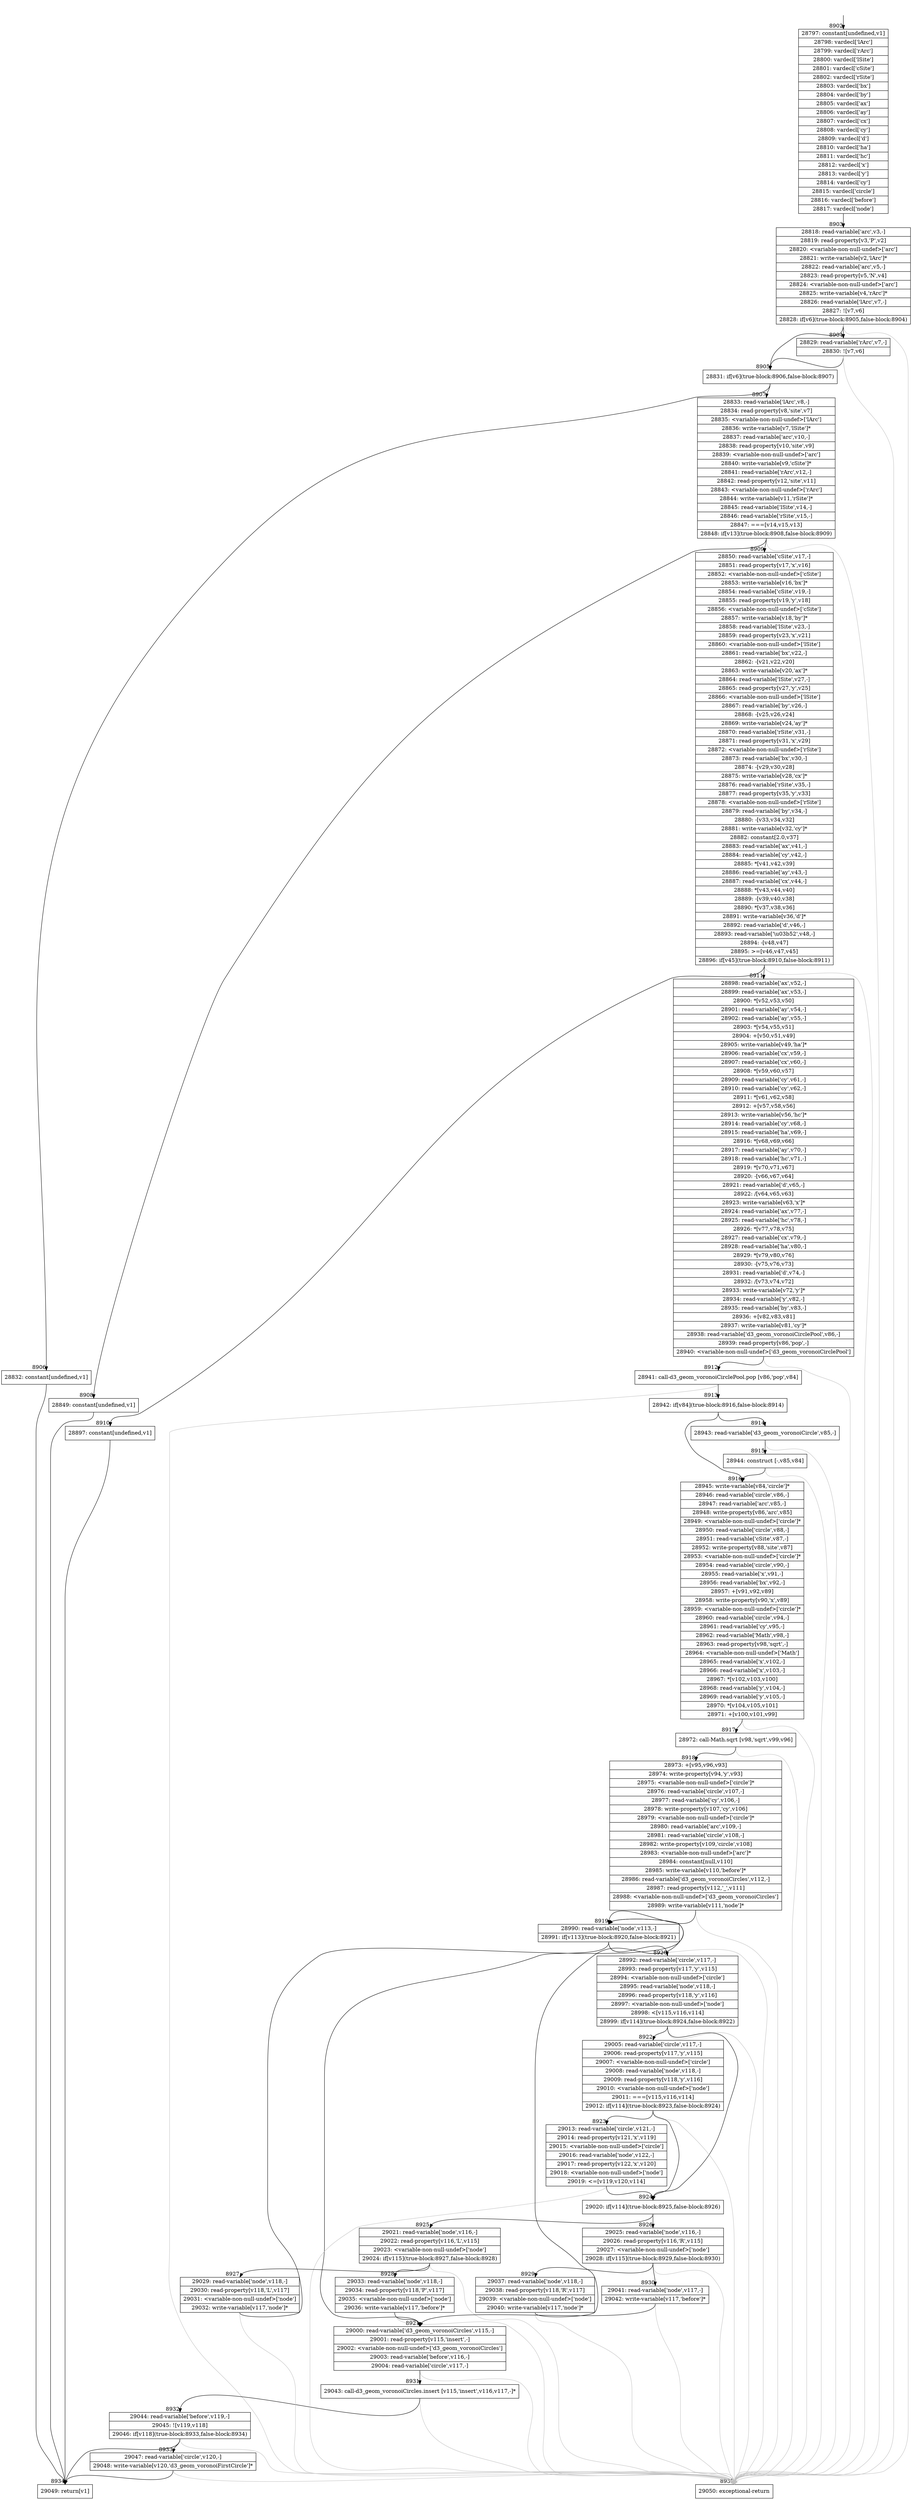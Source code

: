 digraph {
rankdir="TD"
BB_entry833[shape=none,label=""];
BB_entry833 -> BB8902 [tailport=s, headport=n, headlabel="    8902"]
BB8902 [shape=record label="{28797: constant[undefined,v1]|28798: vardecl['lArc']|28799: vardecl['rArc']|28800: vardecl['lSite']|28801: vardecl['cSite']|28802: vardecl['rSite']|28803: vardecl['bx']|28804: vardecl['by']|28805: vardecl['ax']|28806: vardecl['ay']|28807: vardecl['cx']|28808: vardecl['cy']|28809: vardecl['d']|28810: vardecl['ha']|28811: vardecl['hc']|28812: vardecl['x']|28813: vardecl['y']|28814: vardecl['cy']|28815: vardecl['circle']|28816: vardecl['before']|28817: vardecl['node']}" ] 
BB8902 -> BB8903 [tailport=s, headport=n, headlabel="      8903"]
BB8903 [shape=record label="{28818: read-variable['arc',v3,-]|28819: read-property[v3,'P',v2]|28820: \<variable-non-null-undef\>['arc']|28821: write-variable[v2,'lArc']*|28822: read-variable['arc',v5,-]|28823: read-property[v5,'N',v4]|28824: \<variable-non-null-undef\>['arc']|28825: write-variable[v4,'rArc']*|28826: read-variable['lArc',v7,-]|28827: ![v7,v6]|28828: if[v6](true-block:8905,false-block:8904)}" ] 
BB8903 -> BB8905 [tailport=s, headport=n, headlabel="      8905"]
BB8903 -> BB8904 [tailport=s, headport=n, headlabel="      8904"]
BB8903 -> BB8935 [tailport=s, headport=n, color=gray, headlabel="      8935"]
BB8904 [shape=record label="{28829: read-variable['rArc',v7,-]|28830: ![v7,v6]}" ] 
BB8904 -> BB8905 [tailport=s, headport=n]
BB8904 -> BB8935 [tailport=s, headport=n, color=gray]
BB8905 [shape=record label="{28831: if[v6](true-block:8906,false-block:8907)}" ] 
BB8905 -> BB8906 [tailport=s, headport=n, headlabel="      8906"]
BB8905 -> BB8907 [tailport=s, headport=n, headlabel="      8907"]
BB8906 [shape=record label="{28832: constant[undefined,v1]}" ] 
BB8906 -> BB8934 [tailport=s, headport=n, headlabel="      8934"]
BB8907 [shape=record label="{28833: read-variable['lArc',v8,-]|28834: read-property[v8,'site',v7]|28835: \<variable-non-null-undef\>['lArc']|28836: write-variable[v7,'lSite']*|28837: read-variable['arc',v10,-]|28838: read-property[v10,'site',v9]|28839: \<variable-non-null-undef\>['arc']|28840: write-variable[v9,'cSite']*|28841: read-variable['rArc',v12,-]|28842: read-property[v12,'site',v11]|28843: \<variable-non-null-undef\>['rArc']|28844: write-variable[v11,'rSite']*|28845: read-variable['lSite',v14,-]|28846: read-variable['rSite',v15,-]|28847: ===[v14,v15,v13]|28848: if[v13](true-block:8908,false-block:8909)}" ] 
BB8907 -> BB8908 [tailport=s, headport=n, headlabel="      8908"]
BB8907 -> BB8909 [tailport=s, headport=n, headlabel="      8909"]
BB8907 -> BB8935 [tailport=s, headport=n, color=gray]
BB8908 [shape=record label="{28849: constant[undefined,v1]}" ] 
BB8908 -> BB8934 [tailport=s, headport=n]
BB8909 [shape=record label="{28850: read-variable['cSite',v17,-]|28851: read-property[v17,'x',v16]|28852: \<variable-non-null-undef\>['cSite']|28853: write-variable[v16,'bx']*|28854: read-variable['cSite',v19,-]|28855: read-property[v19,'y',v18]|28856: \<variable-non-null-undef\>['cSite']|28857: write-variable[v18,'by']*|28858: read-variable['lSite',v23,-]|28859: read-property[v23,'x',v21]|28860: \<variable-non-null-undef\>['lSite']|28861: read-variable['bx',v22,-]|28862: -[v21,v22,v20]|28863: write-variable[v20,'ax']*|28864: read-variable['lSite',v27,-]|28865: read-property[v27,'y',v25]|28866: \<variable-non-null-undef\>['lSite']|28867: read-variable['by',v26,-]|28868: -[v25,v26,v24]|28869: write-variable[v24,'ay']*|28870: read-variable['rSite',v31,-]|28871: read-property[v31,'x',v29]|28872: \<variable-non-null-undef\>['rSite']|28873: read-variable['bx',v30,-]|28874: -[v29,v30,v28]|28875: write-variable[v28,'cx']*|28876: read-variable['rSite',v35,-]|28877: read-property[v35,'y',v33]|28878: \<variable-non-null-undef\>['rSite']|28879: read-variable['by',v34,-]|28880: -[v33,v34,v32]|28881: write-variable[v32,'cy']*|28882: constant[2.0,v37]|28883: read-variable['ax',v41,-]|28884: read-variable['cy',v42,-]|28885: *[v41,v42,v39]|28886: read-variable['ay',v43,-]|28887: read-variable['cx',v44,-]|28888: *[v43,v44,v40]|28889: -[v39,v40,v38]|28890: *[v37,v38,v36]|28891: write-variable[v36,'d']*|28892: read-variable['d',v46,-]|28893: read-variable['\\u03b52',v48,-]|28894: -[v48,v47]|28895: \>=[v46,v47,v45]|28896: if[v45](true-block:8910,false-block:8911)}" ] 
BB8909 -> BB8910 [tailport=s, headport=n, headlabel="      8910"]
BB8909 -> BB8911 [tailport=s, headport=n, headlabel="      8911"]
BB8909 -> BB8935 [tailport=s, headport=n, color=gray]
BB8910 [shape=record label="{28897: constant[undefined,v1]}" ] 
BB8910 -> BB8934 [tailport=s, headport=n]
BB8911 [shape=record label="{28898: read-variable['ax',v52,-]|28899: read-variable['ax',v53,-]|28900: *[v52,v53,v50]|28901: read-variable['ay',v54,-]|28902: read-variable['ay',v55,-]|28903: *[v54,v55,v51]|28904: +[v50,v51,v49]|28905: write-variable[v49,'ha']*|28906: read-variable['cx',v59,-]|28907: read-variable['cx',v60,-]|28908: *[v59,v60,v57]|28909: read-variable['cy',v61,-]|28910: read-variable['cy',v62,-]|28911: *[v61,v62,v58]|28912: +[v57,v58,v56]|28913: write-variable[v56,'hc']*|28914: read-variable['cy',v68,-]|28915: read-variable['ha',v69,-]|28916: *[v68,v69,v66]|28917: read-variable['ay',v70,-]|28918: read-variable['hc',v71,-]|28919: *[v70,v71,v67]|28920: -[v66,v67,v64]|28921: read-variable['d',v65,-]|28922: /[v64,v65,v63]|28923: write-variable[v63,'x']*|28924: read-variable['ax',v77,-]|28925: read-variable['hc',v78,-]|28926: *[v77,v78,v75]|28927: read-variable['cx',v79,-]|28928: read-variable['ha',v80,-]|28929: *[v79,v80,v76]|28930: -[v75,v76,v73]|28931: read-variable['d',v74,-]|28932: /[v73,v74,v72]|28933: write-variable[v72,'y']*|28934: read-variable['y',v82,-]|28935: read-variable['by',v83,-]|28936: +[v82,v83,v81]|28937: write-variable[v81,'cy']*|28938: read-variable['d3_geom_voronoiCirclePool',v86,-]|28939: read-property[v86,'pop',-]|28940: \<variable-non-null-undef\>['d3_geom_voronoiCirclePool']}" ] 
BB8911 -> BB8912 [tailport=s, headport=n, headlabel="      8912"]
BB8911 -> BB8935 [tailport=s, headport=n, color=gray]
BB8912 [shape=record label="{28941: call-d3_geom_voronoiCirclePool.pop [v86,'pop',v84]}" ] 
BB8912 -> BB8913 [tailport=s, headport=n, headlabel="      8913"]
BB8912 -> BB8935 [tailport=s, headport=n, color=gray]
BB8913 [shape=record label="{28942: if[v84](true-block:8916,false-block:8914)}" ] 
BB8913 -> BB8916 [tailport=s, headport=n, headlabel="      8916"]
BB8913 -> BB8914 [tailport=s, headport=n, headlabel="      8914"]
BB8914 [shape=record label="{28943: read-variable['d3_geom_voronoiCircle',v85,-]}" ] 
BB8914 -> BB8915 [tailport=s, headport=n, headlabel="      8915"]
BB8914 -> BB8935 [tailport=s, headport=n, color=gray]
BB8915 [shape=record label="{28944: construct [-,v85,v84]}" ] 
BB8915 -> BB8916 [tailport=s, headport=n]
BB8915 -> BB8935 [tailport=s, headport=n, color=gray]
BB8916 [shape=record label="{28945: write-variable[v84,'circle']*|28946: read-variable['circle',v86,-]|28947: read-variable['arc',v85,-]|28948: write-property[v86,'arc',v85]|28949: \<variable-non-null-undef\>['circle']*|28950: read-variable['circle',v88,-]|28951: read-variable['cSite',v87,-]|28952: write-property[v88,'site',v87]|28953: \<variable-non-null-undef\>['circle']*|28954: read-variable['circle',v90,-]|28955: read-variable['x',v91,-]|28956: read-variable['bx',v92,-]|28957: +[v91,v92,v89]|28958: write-property[v90,'x',v89]|28959: \<variable-non-null-undef\>['circle']*|28960: read-variable['circle',v94,-]|28961: read-variable['cy',v95,-]|28962: read-variable['Math',v98,-]|28963: read-property[v98,'sqrt',-]|28964: \<variable-non-null-undef\>['Math']|28965: read-variable['x',v102,-]|28966: read-variable['x',v103,-]|28967: *[v102,v103,v100]|28968: read-variable['y',v104,-]|28969: read-variable['y',v105,-]|28970: *[v104,v105,v101]|28971: +[v100,v101,v99]}" ] 
BB8916 -> BB8917 [tailport=s, headport=n, headlabel="      8917"]
BB8916 -> BB8935 [tailport=s, headport=n, color=gray]
BB8917 [shape=record label="{28972: call-Math.sqrt [v98,'sqrt',v99,v96]}" ] 
BB8917 -> BB8918 [tailport=s, headport=n, headlabel="      8918"]
BB8917 -> BB8935 [tailport=s, headport=n, color=gray]
BB8918 [shape=record label="{28973: +[v95,v96,v93]|28974: write-property[v94,'y',v93]|28975: \<variable-non-null-undef\>['circle']*|28976: read-variable['circle',v107,-]|28977: read-variable['cy',v106,-]|28978: write-property[v107,'cy',v106]|28979: \<variable-non-null-undef\>['circle']*|28980: read-variable['arc',v109,-]|28981: read-variable['circle',v108,-]|28982: write-property[v109,'circle',v108]|28983: \<variable-non-null-undef\>['arc']*|28984: constant[null,v110]|28985: write-variable[v110,'before']*|28986: read-variable['d3_geom_voronoiCircles',v112,-]|28987: read-property[v112,'_',v111]|28988: \<variable-non-null-undef\>['d3_geom_voronoiCircles']|28989: write-variable[v111,'node']*}" ] 
BB8918 -> BB8919 [tailport=s, headport=n, headlabel="      8919"]
BB8918 -> BB8935 [tailport=s, headport=n, color=gray]
BB8919 [shape=record label="{28990: read-variable['node',v113,-]|28991: if[v113](true-block:8920,false-block:8921)}" ] 
BB8919 -> BB8920 [tailport=s, headport=n, headlabel="      8920"]
BB8919 -> BB8921 [tailport=s, headport=n, headlabel="      8921"]
BB8919 -> BB8935 [tailport=s, headport=n, color=gray]
BB8920 [shape=record label="{28992: read-variable['circle',v117,-]|28993: read-property[v117,'y',v115]|28994: \<variable-non-null-undef\>['circle']|28995: read-variable['node',v118,-]|28996: read-property[v118,'y',v116]|28997: \<variable-non-null-undef\>['node']|28998: \<[v115,v116,v114]|28999: if[v114](true-block:8924,false-block:8922)}" ] 
BB8920 -> BB8924 [tailport=s, headport=n, headlabel="      8924"]
BB8920 -> BB8922 [tailport=s, headport=n, headlabel="      8922"]
BB8920 -> BB8935 [tailport=s, headport=n, color=gray]
BB8921 [shape=record label="{29000: read-variable['d3_geom_voronoiCircles',v115,-]|29001: read-property[v115,'insert',-]|29002: \<variable-non-null-undef\>['d3_geom_voronoiCircles']|29003: read-variable['before',v116,-]|29004: read-variable['circle',v117,-]}" ] 
BB8921 -> BB8931 [tailport=s, headport=n, headlabel="      8931"]
BB8921 -> BB8935 [tailport=s, headport=n, color=gray]
BB8922 [shape=record label="{29005: read-variable['circle',v117,-]|29006: read-property[v117,'y',v115]|29007: \<variable-non-null-undef\>['circle']|29008: read-variable['node',v118,-]|29009: read-property[v118,'y',v116]|29010: \<variable-non-null-undef\>['node']|29011: ===[v115,v116,v114]|29012: if[v114](true-block:8923,false-block:8924)}" ] 
BB8922 -> BB8924 [tailport=s, headport=n]
BB8922 -> BB8923 [tailport=s, headport=n, headlabel="      8923"]
BB8922 -> BB8935 [tailport=s, headport=n, color=gray]
BB8923 [shape=record label="{29013: read-variable['circle',v121,-]|29014: read-property[v121,'x',v119]|29015: \<variable-non-null-undef\>['circle']|29016: read-variable['node',v122,-]|29017: read-property[v122,'x',v120]|29018: \<variable-non-null-undef\>['node']|29019: \<=[v119,v120,v114]}" ] 
BB8923 -> BB8924 [tailport=s, headport=n]
BB8923 -> BB8935 [tailport=s, headport=n, color=gray]
BB8924 [shape=record label="{29020: if[v114](true-block:8925,false-block:8926)}" ] 
BB8924 -> BB8925 [tailport=s, headport=n, headlabel="      8925"]
BB8924 -> BB8926 [tailport=s, headport=n, headlabel="      8926"]
BB8925 [shape=record label="{29021: read-variable['node',v116,-]|29022: read-property[v116,'L',v115]|29023: \<variable-non-null-undef\>['node']|29024: if[v115](true-block:8927,false-block:8928)}" ] 
BB8925 -> BB8927 [tailport=s, headport=n, headlabel="      8927"]
BB8925 -> BB8928 [tailport=s, headport=n, headlabel="      8928"]
BB8925 -> BB8935 [tailport=s, headport=n, color=gray]
BB8926 [shape=record label="{29025: read-variable['node',v116,-]|29026: read-property[v116,'R',v115]|29027: \<variable-non-null-undef\>['node']|29028: if[v115](true-block:8929,false-block:8930)}" ] 
BB8926 -> BB8929 [tailport=s, headport=n, headlabel="      8929"]
BB8926 -> BB8930 [tailport=s, headport=n, headlabel="      8930"]
BB8926 -> BB8935 [tailport=s, headport=n, color=gray]
BB8927 [shape=record label="{29029: read-variable['node',v118,-]|29030: read-property[v118,'L',v117]|29031: \<variable-non-null-undef\>['node']|29032: write-variable[v117,'node']*}" ] 
BB8927 -> BB8919 [tailport=s, headport=n]
BB8927 -> BB8935 [tailport=s, headport=n, color=gray]
BB8928 [shape=record label="{29033: read-variable['node',v118,-]|29034: read-property[v118,'P',v117]|29035: \<variable-non-null-undef\>['node']|29036: write-variable[v117,'before']*}" ] 
BB8928 -> BB8921 [tailport=s, headport=n]
BB8928 -> BB8935 [tailport=s, headport=n, color=gray]
BB8929 [shape=record label="{29037: read-variable['node',v118,-]|29038: read-property[v118,'R',v117]|29039: \<variable-non-null-undef\>['node']|29040: write-variable[v117,'node']*}" ] 
BB8929 -> BB8919 [tailport=s, headport=n]
BB8929 -> BB8935 [tailport=s, headport=n, color=gray]
BB8930 [shape=record label="{29041: read-variable['node',v117,-]|29042: write-variable[v117,'before']*}" ] 
BB8930 -> BB8921 [tailport=s, headport=n]
BB8930 -> BB8935 [tailport=s, headport=n, color=gray]
BB8931 [shape=record label="{29043: call-d3_geom_voronoiCircles.insert [v115,'insert',v116,v117,-]*}" ] 
BB8931 -> BB8932 [tailport=s, headport=n, headlabel="      8932"]
BB8931 -> BB8935 [tailport=s, headport=n, color=gray]
BB8932 [shape=record label="{29044: read-variable['before',v119,-]|29045: ![v119,v118]|29046: if[v118](true-block:8933,false-block:8934)}" ] 
BB8932 -> BB8933 [tailport=s, headport=n, headlabel="      8933"]
BB8932 -> BB8934 [tailport=s, headport=n]
BB8932 -> BB8935 [tailport=s, headport=n, color=gray]
BB8933 [shape=record label="{29047: read-variable['circle',v120,-]|29048: write-variable[v120,'d3_geom_voronoiFirstCircle']*}" ] 
BB8933 -> BB8934 [tailport=s, headport=n]
BB8933 -> BB8935 [tailport=s, headport=n, color=gray]
BB8934 [shape=record label="{29049: return[v1]}" ] 
BB8935 [shape=record label="{29050: exceptional-return}" ] 
//#$~ 5100
}
